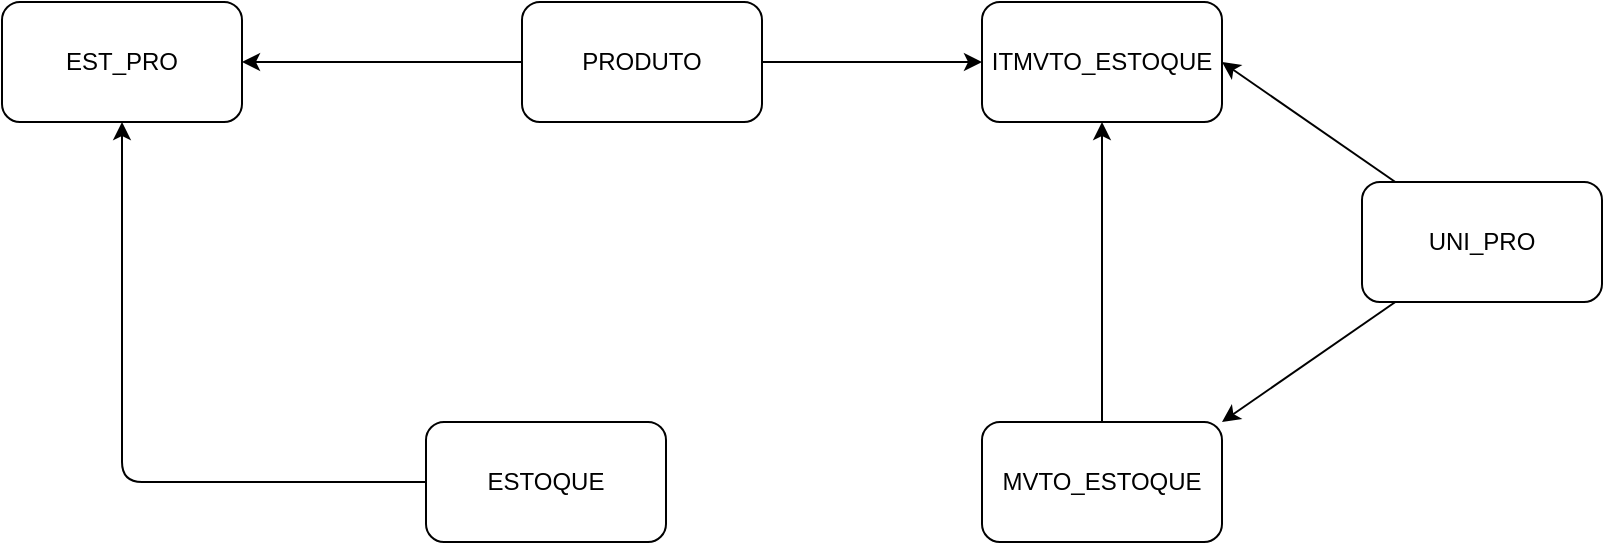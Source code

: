 <mxfile>
    <diagram id="pSqVvWZvNRE1KXvKoPUK" name="Page-1">
        <mxGraphModel dx="2055" dy="677" grid="1" gridSize="10" guides="1" tooltips="1" connect="1" arrows="1" fold="1" page="1" pageScale="1" pageWidth="850" pageHeight="1100" math="0" shadow="0">
            <root>
                <mxCell id="0"/>
                <mxCell id="1" parent="0"/>
                <mxCell id="2" value="EST_PRO" style="rounded=1;whiteSpace=wrap;html=1;" vertex="1" parent="1">
                    <mxGeometry x="-800" y="150" width="120" height="60" as="geometry"/>
                </mxCell>
                <mxCell id="6" style="edgeStyle=none;html=1;" edge="1" parent="1" source="3" target="2">
                    <mxGeometry relative="1" as="geometry">
                        <Array as="points">
                            <mxPoint x="-740" y="390"/>
                        </Array>
                    </mxGeometry>
                </mxCell>
                <mxCell id="3" value="ESTOQUE" style="rounded=1;whiteSpace=wrap;html=1;" vertex="1" parent="1">
                    <mxGeometry x="-588" y="360" width="120" height="60" as="geometry"/>
                </mxCell>
                <mxCell id="5" style="edgeStyle=none;html=1;" edge="1" parent="1" source="4" target="2">
                    <mxGeometry relative="1" as="geometry">
                        <Array as="points"/>
                    </mxGeometry>
                </mxCell>
                <mxCell id="8" style="edgeStyle=none;html=1;entryX=0;entryY=0.5;entryDx=0;entryDy=0;" edge="1" parent="1" source="4" target="7">
                    <mxGeometry relative="1" as="geometry"/>
                </mxCell>
                <mxCell id="4" value="PRODUTO&lt;br&gt;" style="rounded=1;whiteSpace=wrap;html=1;" vertex="1" parent="1">
                    <mxGeometry x="-540" y="150" width="120" height="60" as="geometry"/>
                </mxCell>
                <mxCell id="7" value="ITMVTO_ESTOQUE" style="rounded=1;whiteSpace=wrap;html=1;" vertex="1" parent="1">
                    <mxGeometry x="-310" y="150" width="120" height="60" as="geometry"/>
                </mxCell>
                <mxCell id="16" style="edgeStyle=none;html=1;entryX=1;entryY=0.5;entryDx=0;entryDy=0;" edge="1" parent="1" source="9" target="7">
                    <mxGeometry relative="1" as="geometry"/>
                </mxCell>
                <mxCell id="17" style="edgeStyle=none;html=1;entryX=1;entryY=0;entryDx=0;entryDy=0;" edge="1" parent="1" source="9" target="11">
                    <mxGeometry relative="1" as="geometry"/>
                </mxCell>
                <mxCell id="9" value="UNI_PRO" style="rounded=1;whiteSpace=wrap;html=1;" vertex="1" parent="1">
                    <mxGeometry x="-120" y="240" width="120" height="60" as="geometry"/>
                </mxCell>
                <mxCell id="13" style="edgeStyle=none;html=1;entryX=0.5;entryY=1;entryDx=0;entryDy=0;" edge="1" parent="1" source="11" target="7">
                    <mxGeometry relative="1" as="geometry">
                        <mxPoint x="-230" y="220" as="targetPoint"/>
                    </mxGeometry>
                </mxCell>
                <mxCell id="11" value="MVTO_ESTOQUE" style="rounded=1;whiteSpace=wrap;html=1;" vertex="1" parent="1">
                    <mxGeometry x="-310" y="360" width="120" height="60" as="geometry"/>
                </mxCell>
            </root>
        </mxGraphModel>
    </diagram>
</mxfile>